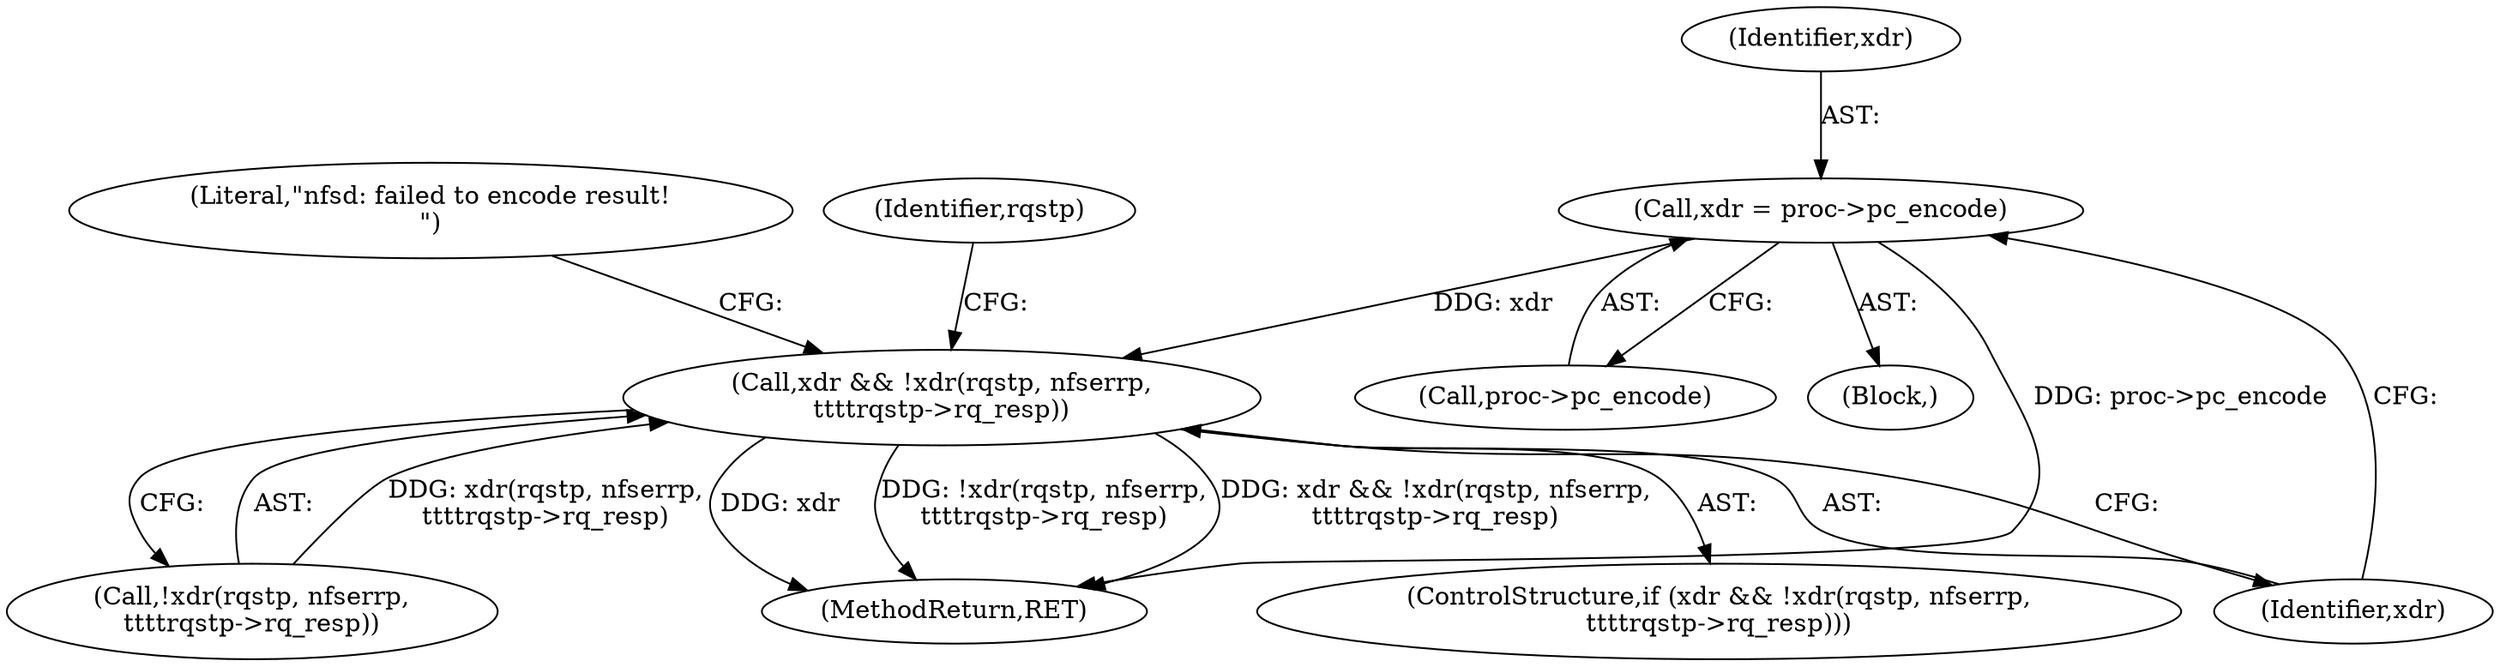 digraph "0_linux_e6838a29ecb484c97e4efef9429643b9851fba6e@pointer" {
"1000289" [label="(Call,xdr = proc->pc_encode)"];
"1000295" [label="(Call,xdr && !xdr(rqstp, nfserrp,\n\t\t\t\trqstp->rq_resp))"];
"1000297" [label="(Call,!xdr(rqstp, nfserrp,\n\t\t\t\trqstp->rq_resp))"];
"1000296" [label="(Identifier,xdr)"];
"1000291" [label="(Call,proc->pc_encode)"];
"1000290" [label="(Identifier,xdr)"];
"1000288" [label="(Block,)"];
"1000327" [label="(MethodReturn,RET)"];
"1000295" [label="(Call,xdr && !xdr(rqstp, nfserrp,\n\t\t\t\trqstp->rq_resp))"];
"1000294" [label="(ControlStructure,if (xdr && !xdr(rqstp, nfserrp,\n\t\t\t\trqstp->rq_resp)))"];
"1000289" [label="(Call,xdr = proc->pc_encode)"];
"1000306" [label="(Literal,\"nfsd: failed to encode result!\n\")"];
"1000318" [label="(Identifier,rqstp)"];
"1000289" -> "1000288"  [label="AST: "];
"1000289" -> "1000291"  [label="CFG: "];
"1000290" -> "1000289"  [label="AST: "];
"1000291" -> "1000289"  [label="AST: "];
"1000296" -> "1000289"  [label="CFG: "];
"1000289" -> "1000327"  [label="DDG: proc->pc_encode"];
"1000289" -> "1000295"  [label="DDG: xdr"];
"1000295" -> "1000294"  [label="AST: "];
"1000295" -> "1000296"  [label="CFG: "];
"1000295" -> "1000297"  [label="CFG: "];
"1000296" -> "1000295"  [label="AST: "];
"1000297" -> "1000295"  [label="AST: "];
"1000306" -> "1000295"  [label="CFG: "];
"1000318" -> "1000295"  [label="CFG: "];
"1000295" -> "1000327"  [label="DDG: xdr"];
"1000295" -> "1000327"  [label="DDG: !xdr(rqstp, nfserrp,\n\t\t\t\trqstp->rq_resp)"];
"1000295" -> "1000327"  [label="DDG: xdr && !xdr(rqstp, nfserrp,\n\t\t\t\trqstp->rq_resp)"];
"1000297" -> "1000295"  [label="DDG: xdr(rqstp, nfserrp,\n\t\t\t\trqstp->rq_resp)"];
}
